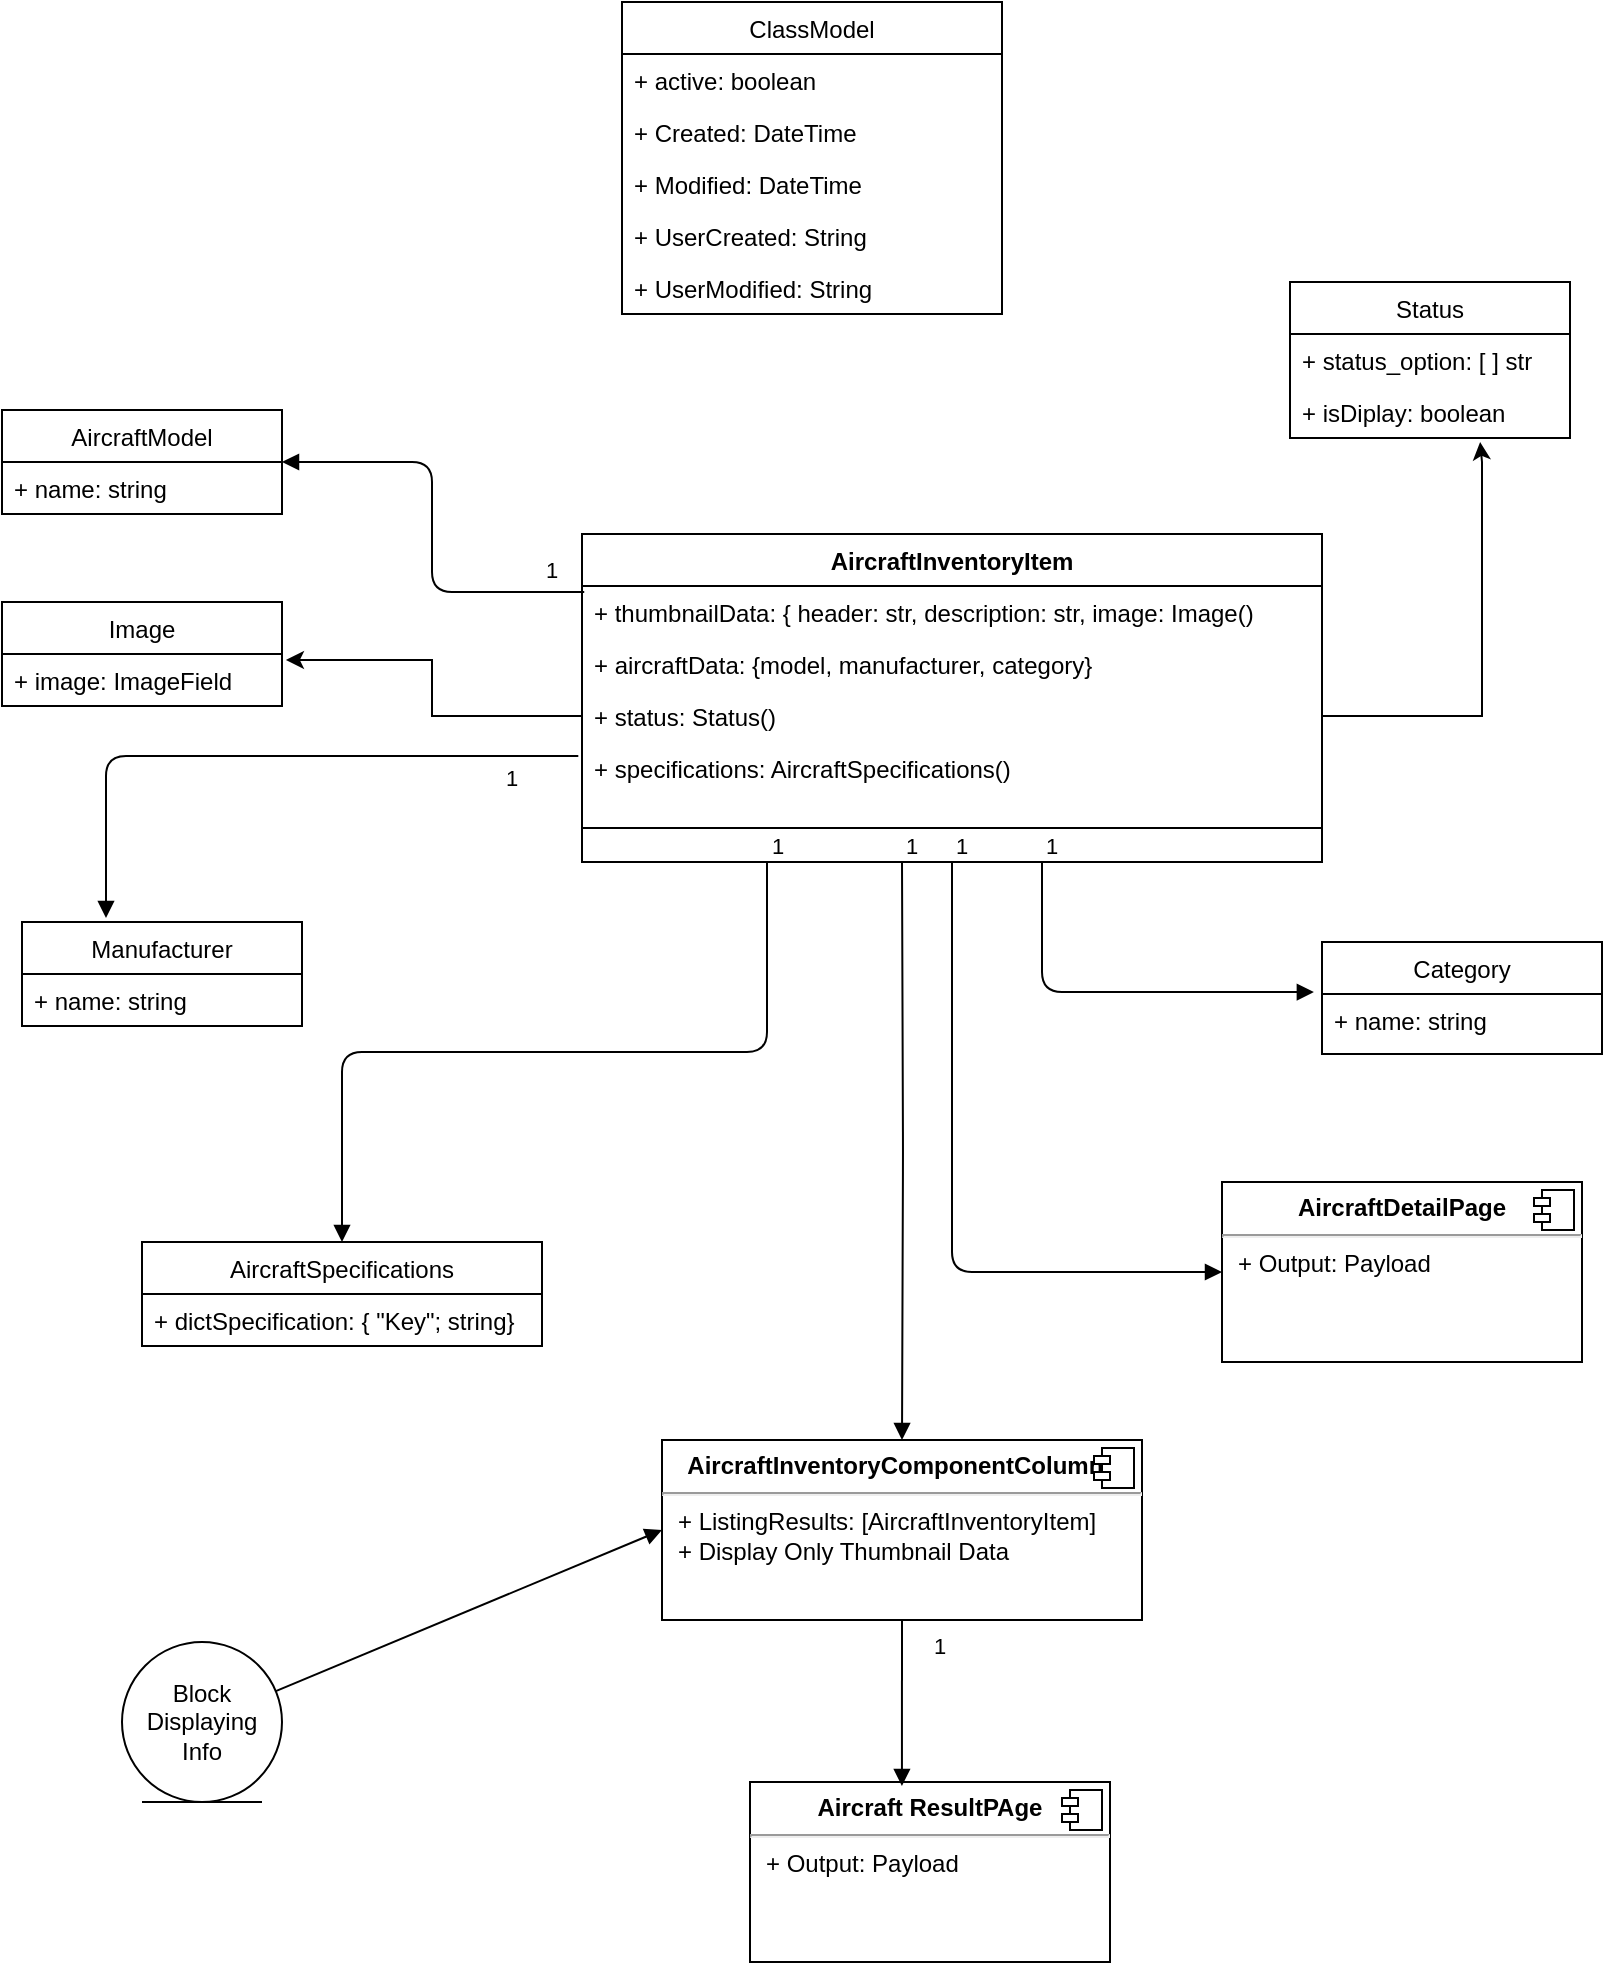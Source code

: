 <mxfile version="14.5.7" type="github" pages="7">
  <diagram id="C5RBs43oDa-KdzZeNtuy" name="Clases">
    <mxGraphModel dx="868" dy="450" grid="1" gridSize="10" guides="1" tooltips="1" connect="1" arrows="1" fold="1" page="1" pageScale="1" pageWidth="850" pageHeight="1100" math="0" shadow="0">
      <root>
        <mxCell id="WIyWlLk6GJQsqaUBKTNV-0" />
        <mxCell id="WIyWlLk6GJQsqaUBKTNV-1" parent="WIyWlLk6GJQsqaUBKTNV-0" />
        <mxCell id="7TQkR5zAoFKFUAtrguTI-4" value="AircraftModel" style="swimlane;fontStyle=0;childLayout=stackLayout;horizontal=1;startSize=26;fillColor=none;horizontalStack=0;resizeParent=1;resizeParentMax=0;resizeLast=0;collapsible=1;marginBottom=0;" parent="WIyWlLk6GJQsqaUBKTNV-1" vertex="1">
          <mxGeometry x="20" y="214" width="140" height="52" as="geometry" />
        </mxCell>
        <mxCell id="7TQkR5zAoFKFUAtrguTI-5" value="+ name: string" style="text;strokeColor=none;fillColor=none;align=left;verticalAlign=top;spacingLeft=4;spacingRight=4;overflow=hidden;rotatable=0;points=[[0,0.5],[1,0.5]];portConstraint=eastwest;" parent="7TQkR5zAoFKFUAtrguTI-4" vertex="1">
          <mxGeometry y="26" width="140" height="26" as="geometry" />
        </mxCell>
        <mxCell id="7TQkR5zAoFKFUAtrguTI-8" value="Manufacturer" style="swimlane;fontStyle=0;childLayout=stackLayout;horizontal=1;startSize=26;fillColor=none;horizontalStack=0;resizeParent=1;resizeParentMax=0;resizeLast=0;collapsible=1;marginBottom=0;" parent="WIyWlLk6GJQsqaUBKTNV-1" vertex="1">
          <mxGeometry x="30" y="470" width="140" height="52" as="geometry" />
        </mxCell>
        <mxCell id="7TQkR5zAoFKFUAtrguTI-9" value="+ name: string" style="text;strokeColor=none;fillColor=none;align=left;verticalAlign=top;spacingLeft=4;spacingRight=4;overflow=hidden;rotatable=0;points=[[0,0.5],[1,0.5]];portConstraint=eastwest;" parent="7TQkR5zAoFKFUAtrguTI-8" vertex="1">
          <mxGeometry y="26" width="140" height="26" as="geometry" />
        </mxCell>
        <mxCell id="7TQkR5zAoFKFUAtrguTI-16" value="Status" style="swimlane;fontStyle=0;childLayout=stackLayout;horizontal=1;startSize=26;fillColor=none;horizontalStack=0;resizeParent=1;resizeParentMax=0;resizeLast=0;collapsible=1;marginBottom=0;" parent="WIyWlLk6GJQsqaUBKTNV-1" vertex="1">
          <mxGeometry x="664" y="150" width="140" height="78" as="geometry" />
        </mxCell>
        <mxCell id="7TQkR5zAoFKFUAtrguTI-17" value="+ status_option: [ ] str" style="text;strokeColor=none;fillColor=none;align=left;verticalAlign=top;spacingLeft=4;spacingRight=4;overflow=hidden;rotatable=0;points=[[0,0.5],[1,0.5]];portConstraint=eastwest;" parent="7TQkR5zAoFKFUAtrguTI-16" vertex="1">
          <mxGeometry y="26" width="140" height="26" as="geometry" />
        </mxCell>
        <mxCell id="7TQkR5zAoFKFUAtrguTI-18" value="+ isDiplay: boolean" style="text;strokeColor=none;fillColor=none;align=left;verticalAlign=top;spacingLeft=4;spacingRight=4;overflow=hidden;rotatable=0;points=[[0,0.5],[1,0.5]];portConstraint=eastwest;" parent="7TQkR5zAoFKFUAtrguTI-16" vertex="1">
          <mxGeometry y="52" width="140" height="26" as="geometry" />
        </mxCell>
        <mxCell id="7TQkR5zAoFKFUAtrguTI-20" value="Image" style="swimlane;fontStyle=0;childLayout=stackLayout;horizontal=1;startSize=26;fillColor=none;horizontalStack=0;resizeParent=1;resizeParentMax=0;resizeLast=0;collapsible=1;marginBottom=0;" parent="WIyWlLk6GJQsqaUBKTNV-1" vertex="1">
          <mxGeometry x="20" y="310" width="140" height="52" as="geometry" />
        </mxCell>
        <mxCell id="7TQkR5zAoFKFUAtrguTI-21" value="+ image: ImageField" style="text;strokeColor=none;fillColor=none;align=left;verticalAlign=top;spacingLeft=4;spacingRight=4;overflow=hidden;rotatable=0;points=[[0,0.5],[1,0.5]];portConstraint=eastwest;" parent="7TQkR5zAoFKFUAtrguTI-20" vertex="1">
          <mxGeometry y="26" width="140" height="26" as="geometry" />
        </mxCell>
        <mxCell id="7TQkR5zAoFKFUAtrguTI-34" value="ClassModel" style="swimlane;fontStyle=0;childLayout=stackLayout;horizontal=1;startSize=26;fillColor=none;horizontalStack=0;resizeParent=1;resizeParentMax=0;resizeLast=0;collapsible=1;marginBottom=0;" parent="WIyWlLk6GJQsqaUBKTNV-1" vertex="1">
          <mxGeometry x="330" y="10" width="190" height="156" as="geometry" />
        </mxCell>
        <mxCell id="7TQkR5zAoFKFUAtrguTI-35" value="+ active: boolean" style="text;strokeColor=none;fillColor=none;align=left;verticalAlign=top;spacingLeft=4;spacingRight=4;overflow=hidden;rotatable=0;points=[[0,0.5],[1,0.5]];portConstraint=eastwest;" parent="7TQkR5zAoFKFUAtrguTI-34" vertex="1">
          <mxGeometry y="26" width="190" height="26" as="geometry" />
        </mxCell>
        <mxCell id="7TQkR5zAoFKFUAtrguTI-36" value="+ Created: DateTime" style="text;strokeColor=none;fillColor=none;align=left;verticalAlign=top;spacingLeft=4;spacingRight=4;overflow=hidden;rotatable=0;points=[[0,0.5],[1,0.5]];portConstraint=eastwest;" parent="7TQkR5zAoFKFUAtrguTI-34" vertex="1">
          <mxGeometry y="52" width="190" height="26" as="geometry" />
        </mxCell>
        <mxCell id="7TQkR5zAoFKFUAtrguTI-38" value="+ Modified: DateTime" style="text;strokeColor=none;fillColor=none;align=left;verticalAlign=top;spacingLeft=4;spacingRight=4;overflow=hidden;rotatable=0;points=[[0,0.5],[1,0.5]];portConstraint=eastwest;" parent="7TQkR5zAoFKFUAtrguTI-34" vertex="1">
          <mxGeometry y="78" width="190" height="26" as="geometry" />
        </mxCell>
        <mxCell id="7TQkR5zAoFKFUAtrguTI-39" value="+ UserCreated: String" style="text;strokeColor=none;fillColor=none;align=left;verticalAlign=top;spacingLeft=4;spacingRight=4;overflow=hidden;rotatable=0;points=[[0,0.5],[1,0.5]];portConstraint=eastwest;" parent="7TQkR5zAoFKFUAtrguTI-34" vertex="1">
          <mxGeometry y="104" width="190" height="26" as="geometry" />
        </mxCell>
        <mxCell id="7TQkR5zAoFKFUAtrguTI-40" value="+ UserModified: String" style="text;strokeColor=none;fillColor=none;align=left;verticalAlign=top;spacingLeft=4;spacingRight=4;overflow=hidden;rotatable=0;points=[[0,0.5],[1,0.5]];portConstraint=eastwest;" parent="7TQkR5zAoFKFUAtrguTI-34" vertex="1">
          <mxGeometry y="130" width="190" height="26" as="geometry" />
        </mxCell>
        <mxCell id="7TQkR5zAoFKFUAtrguTI-52" value="Category" style="swimlane;fontStyle=0;childLayout=stackLayout;horizontal=1;startSize=26;fillColor=none;horizontalStack=0;resizeParent=1;resizeParentMax=0;resizeLast=0;collapsible=1;marginBottom=0;" parent="WIyWlLk6GJQsqaUBKTNV-1" vertex="1">
          <mxGeometry x="680" y="480" width="140" height="56" as="geometry" />
        </mxCell>
        <mxCell id="7TQkR5zAoFKFUAtrguTI-13" value="+ name: string" style="text;strokeColor=none;fillColor=none;align=left;verticalAlign=top;spacingLeft=4;spacingRight=4;overflow=hidden;rotatable=0;points=[[0,0.5],[1,0.5]];portConstraint=eastwest;" parent="7TQkR5zAoFKFUAtrguTI-52" vertex="1">
          <mxGeometry y="26" width="140" height="30" as="geometry" />
        </mxCell>
        <mxCell id="7TQkR5zAoFKFUAtrguTI-62" value="AircraftInventoryItem" style="swimlane;fontStyle=1;align=center;verticalAlign=top;childLayout=stackLayout;horizontal=1;startSize=26;horizontalStack=0;resizeParent=1;resizeParentMax=0;resizeLast=0;collapsible=1;marginBottom=0;" parent="WIyWlLk6GJQsqaUBKTNV-1" vertex="1">
          <mxGeometry x="310" y="276" width="370" height="164" as="geometry" />
        </mxCell>
        <mxCell id="7TQkR5zAoFKFUAtrguTI-82" value="+ thumbnailData: { header: str, description: str, image: Image()" style="text;strokeColor=none;fillColor=none;align=left;verticalAlign=top;spacingLeft=4;spacingRight=4;overflow=hidden;rotatable=0;points=[[0,0.5],[1,0.5]];portConstraint=eastwest;" parent="7TQkR5zAoFKFUAtrguTI-62" vertex="1">
          <mxGeometry y="26" width="370" height="26" as="geometry" />
        </mxCell>
        <mxCell id="7TQkR5zAoFKFUAtrguTI-83" value="+ aircraftData: {model, manufacturer, category}" style="text;strokeColor=none;fillColor=none;align=left;verticalAlign=top;spacingLeft=4;spacingRight=4;overflow=hidden;rotatable=0;points=[[0,0.5],[1,0.5]];portConstraint=eastwest;" parent="7TQkR5zAoFKFUAtrguTI-62" vertex="1">
          <mxGeometry y="52" width="370" height="26" as="geometry" />
        </mxCell>
        <mxCell id="9PqM6NIWQWTcHEdhMlSK-1" value="+ status: Status()" style="text;strokeColor=none;fillColor=none;align=left;verticalAlign=top;spacingLeft=4;spacingRight=4;overflow=hidden;rotatable=0;points=[[0,0.5],[1,0.5]];portConstraint=eastwest;" parent="7TQkR5zAoFKFUAtrguTI-62" vertex="1">
          <mxGeometry y="78" width="370" height="26" as="geometry" />
        </mxCell>
        <mxCell id="9PqM6NIWQWTcHEdhMlSK-2" value="+ specifications: AircraftSpecifications()" style="text;strokeColor=none;fillColor=none;align=left;verticalAlign=top;spacingLeft=4;spacingRight=4;overflow=hidden;rotatable=0;points=[[0,0.5],[1,0.5]];portConstraint=eastwest;" parent="7TQkR5zAoFKFUAtrguTI-62" vertex="1">
          <mxGeometry y="104" width="370" height="26" as="geometry" />
        </mxCell>
        <mxCell id="7TQkR5zAoFKFUAtrguTI-64" value="" style="line;strokeWidth=1;fillColor=none;align=left;verticalAlign=middle;spacingTop=-1;spacingLeft=3;spacingRight=3;rotatable=0;labelPosition=right;points=[];portConstraint=eastwest;" parent="7TQkR5zAoFKFUAtrguTI-62" vertex="1">
          <mxGeometry y="130" width="370" height="34" as="geometry" />
        </mxCell>
        <mxCell id="7TQkR5zAoFKFUAtrguTI-67" value="AircraftSpecifications" style="swimlane;fontStyle=0;childLayout=stackLayout;horizontal=1;startSize=26;fillColor=none;horizontalStack=0;resizeParent=1;resizeParentMax=0;resizeLast=0;collapsible=1;marginBottom=0;" parent="WIyWlLk6GJQsqaUBKTNV-1" vertex="1">
          <mxGeometry x="90" y="630" width="200" height="52" as="geometry" />
        </mxCell>
        <mxCell id="7TQkR5zAoFKFUAtrguTI-68" value="+ dictSpecification: { &quot;Key&quot;; string}" style="text;strokeColor=none;fillColor=none;align=left;verticalAlign=top;spacingLeft=4;spacingRight=4;overflow=hidden;rotatable=0;points=[[0,0.5],[1,0.5]];portConstraint=eastwest;" parent="7TQkR5zAoFKFUAtrguTI-67" vertex="1">
          <mxGeometry y="26" width="200" height="26" as="geometry" />
        </mxCell>
        <mxCell id="7TQkR5zAoFKFUAtrguTI-74" value="&lt;p style=&quot;margin: 0px ; margin-top: 6px ; text-align: center&quot;&gt;&lt;b&gt;AircraftDetailPage&lt;/b&gt;&lt;/p&gt;&lt;hr&gt;&lt;p style=&quot;margin: 0px ; margin-left: 8px&quot;&gt;+ Output: Payload&lt;br&gt;&lt;/p&gt;" style="align=left;overflow=fill;html=1;dropTarget=0;" parent="WIyWlLk6GJQsqaUBKTNV-1" vertex="1">
          <mxGeometry x="630" y="600" width="180" height="90" as="geometry" />
        </mxCell>
        <mxCell id="7TQkR5zAoFKFUAtrguTI-75" value="" style="shape=component;jettyWidth=8;jettyHeight=4;" parent="7TQkR5zAoFKFUAtrguTI-74" vertex="1">
          <mxGeometry x="1" width="20" height="20" relative="1" as="geometry">
            <mxPoint x="-24" y="4" as="offset" />
          </mxGeometry>
        </mxCell>
        <mxCell id="7TQkR5zAoFKFUAtrguTI-79" value="&lt;p style=&quot;margin: 0px ; margin-top: 6px ; text-align: center&quot;&gt;&lt;b&gt;AircraftInventoryComponentColumns&lt;/b&gt;&lt;/p&gt;&lt;hr&gt;&lt;p style=&quot;margin: 0px ; margin-left: 8px&quot;&gt;+ ListingResults: [AircraftInventoryItem]&lt;br&gt;&lt;/p&gt;&lt;p style=&quot;margin: 0px ; margin-left: 8px&quot;&gt;+ Display Only Thumbnail Data&lt;/p&gt;" style="align=left;overflow=fill;html=1;dropTarget=0;" parent="WIyWlLk6GJQsqaUBKTNV-1" vertex="1">
          <mxGeometry x="350" y="729" width="240" height="90" as="geometry" />
        </mxCell>
        <mxCell id="7TQkR5zAoFKFUAtrguTI-80" value="" style="shape=component;jettyWidth=8;jettyHeight=4;" parent="7TQkR5zAoFKFUAtrguTI-79" vertex="1">
          <mxGeometry x="1" width="20" height="20" relative="1" as="geometry">
            <mxPoint x="-24" y="4" as="offset" />
          </mxGeometry>
        </mxCell>
        <mxCell id="7TQkR5zAoFKFUAtrguTI-87" value="&lt;p style=&quot;margin: 0px ; margin-top: 6px ; text-align: center&quot;&gt;&lt;b&gt;Aircraft ResultPAge&lt;/b&gt;&lt;/p&gt;&lt;hr&gt;&lt;p style=&quot;margin: 0px ; margin-left: 8px&quot;&gt;+ Output: Payload&lt;br&gt;&lt;/p&gt;" style="align=left;overflow=fill;html=1;dropTarget=0;" parent="WIyWlLk6GJQsqaUBKTNV-1" vertex="1">
          <mxGeometry x="394" y="900" width="180" height="90" as="geometry" />
        </mxCell>
        <mxCell id="7TQkR5zAoFKFUAtrguTI-88" value="" style="shape=component;jettyWidth=8;jettyHeight=4;" parent="7TQkR5zAoFKFUAtrguTI-87" vertex="1">
          <mxGeometry x="1" width="20" height="20" relative="1" as="geometry">
            <mxPoint x="-24" y="4" as="offset" />
          </mxGeometry>
        </mxCell>
        <mxCell id="7TQkR5zAoFKFUAtrguTI-93" value="Block Displaying Info" style="ellipse;shape=umlEntity;whiteSpace=wrap;html=1;" parent="WIyWlLk6GJQsqaUBKTNV-1" vertex="1">
          <mxGeometry x="80" y="830" width="80" height="80" as="geometry" />
        </mxCell>
        <mxCell id="7TQkR5zAoFKFUAtrguTI-94" value="" style="html=1;verticalAlign=bottom;endArrow=block;entryX=0;entryY=0.5;entryDx=0;entryDy=0;" parent="WIyWlLk6GJQsqaUBKTNV-1" source="7TQkR5zAoFKFUAtrguTI-93" target="7TQkR5zAoFKFUAtrguTI-79" edge="1">
          <mxGeometry width="80" relative="1" as="geometry">
            <mxPoint x="320" y="840" as="sourcePoint" />
            <mxPoint x="310" y="790" as="targetPoint" />
          </mxGeometry>
        </mxCell>
        <mxCell id="9PqM6NIWQWTcHEdhMlSK-4" value="" style="endArrow=block;endFill=1;html=1;edgeStyle=orthogonalEdgeStyle;align=left;verticalAlign=top;entryX=1;entryY=0.5;entryDx=0;entryDy=0;exitX=0.003;exitY=0.115;exitDx=0;exitDy=0;exitPerimeter=0;" parent="WIyWlLk6GJQsqaUBKTNV-1" source="7TQkR5zAoFKFUAtrguTI-82" target="7TQkR5zAoFKFUAtrguTI-4" edge="1">
          <mxGeometry x="-0.712" y="15" relative="1" as="geometry">
            <mxPoint x="200" y="220" as="sourcePoint" />
            <mxPoint x="360" y="220" as="targetPoint" />
            <mxPoint as="offset" />
          </mxGeometry>
        </mxCell>
        <mxCell id="9PqM6NIWQWTcHEdhMlSK-5" value="1" style="edgeLabel;resizable=0;html=1;align=left;verticalAlign=bottom;" parent="9PqM6NIWQWTcHEdhMlSK-4" connectable="0" vertex="1">
          <mxGeometry x="-1" relative="1" as="geometry">
            <mxPoint x="-21.11" y="-2.99" as="offset" />
          </mxGeometry>
        </mxCell>
        <mxCell id="9PqM6NIWQWTcHEdhMlSK-6" value="" style="endArrow=block;endFill=1;html=1;edgeStyle=orthogonalEdgeStyle;align=left;verticalAlign=top;entryX=-0.029;entryY=-0.033;entryDx=0;entryDy=0;entryPerimeter=0;" parent="WIyWlLk6GJQsqaUBKTNV-1" target="7TQkR5zAoFKFUAtrguTI-13" edge="1">
          <mxGeometry x="-1" relative="1" as="geometry">
            <mxPoint x="540" y="440" as="sourcePoint" />
            <mxPoint x="630" y="510" as="targetPoint" />
            <Array as="points">
              <mxPoint x="540" y="505" />
            </Array>
          </mxGeometry>
        </mxCell>
        <mxCell id="9PqM6NIWQWTcHEdhMlSK-7" value="1" style="edgeLabel;resizable=0;html=1;align=left;verticalAlign=bottom;" parent="9PqM6NIWQWTcHEdhMlSK-6" connectable="0" vertex="1">
          <mxGeometry x="-1" relative="1" as="geometry" />
        </mxCell>
        <mxCell id="9PqM6NIWQWTcHEdhMlSK-8" style="edgeStyle=orthogonalEdgeStyle;rounded=0;orthogonalLoop=1;jettySize=auto;html=1;exitX=1;exitY=0.5;exitDx=0;exitDy=0;entryX=0.679;entryY=1.077;entryDx=0;entryDy=0;entryPerimeter=0;" parent="WIyWlLk6GJQsqaUBKTNV-1" source="9PqM6NIWQWTcHEdhMlSK-1" target="7TQkR5zAoFKFUAtrguTI-18" edge="1">
          <mxGeometry relative="1" as="geometry">
            <Array as="points">
              <mxPoint x="760" y="367" />
              <mxPoint x="760" y="240" />
            </Array>
          </mxGeometry>
        </mxCell>
        <mxCell id="9PqM6NIWQWTcHEdhMlSK-9" value="&lt;br&gt;" style="endArrow=block;endFill=1;html=1;edgeStyle=orthogonalEdgeStyle;align=left;verticalAlign=top;entryX=0.3;entryY=-0.038;entryDx=0;entryDy=0;entryPerimeter=0;exitX=-0.005;exitY=0.269;exitDx=0;exitDy=0;exitPerimeter=0;" parent="WIyWlLk6GJQsqaUBKTNV-1" source="9PqM6NIWQWTcHEdhMlSK-2" target="7TQkR5zAoFKFUAtrguTI-8" edge="1">
          <mxGeometry x="-0.255" y="13" relative="1" as="geometry">
            <mxPoint x="110" y="420" as="sourcePoint" />
            <mxPoint x="270" y="420" as="targetPoint" />
            <mxPoint as="offset" />
          </mxGeometry>
        </mxCell>
        <mxCell id="9PqM6NIWQWTcHEdhMlSK-10" value="1" style="edgeLabel;resizable=0;html=1;align=left;verticalAlign=bottom;" parent="9PqM6NIWQWTcHEdhMlSK-9" connectable="0" vertex="1">
          <mxGeometry x="-1" relative="1" as="geometry">
            <mxPoint x="-38.15" y="19.01" as="offset" />
          </mxGeometry>
        </mxCell>
        <mxCell id="9PqM6NIWQWTcHEdhMlSK-11" style="edgeStyle=orthogonalEdgeStyle;rounded=0;orthogonalLoop=1;jettySize=auto;html=1;exitX=0;exitY=0.5;exitDx=0;exitDy=0;entryX=1.014;entryY=0.115;entryDx=0;entryDy=0;entryPerimeter=0;" parent="WIyWlLk6GJQsqaUBKTNV-1" source="9PqM6NIWQWTcHEdhMlSK-1" target="7TQkR5zAoFKFUAtrguTI-21" edge="1">
          <mxGeometry relative="1" as="geometry" />
        </mxCell>
        <mxCell id="9PqM6NIWQWTcHEdhMlSK-12" value="&lt;br&gt;" style="endArrow=block;endFill=1;html=1;edgeStyle=orthogonalEdgeStyle;align=left;verticalAlign=top;entryX=0.5;entryY=0;entryDx=0;entryDy=0;exitX=0.25;exitY=1;exitDx=0;exitDy=0;" parent="WIyWlLk6GJQsqaUBKTNV-1" source="7TQkR5zAoFKFUAtrguTI-62" target="7TQkR5zAoFKFUAtrguTI-67" edge="1">
          <mxGeometry x="0.031" y="-65" relative="1" as="geometry">
            <mxPoint x="300" y="590" as="sourcePoint" />
            <mxPoint x="460" y="590" as="targetPoint" />
            <mxPoint x="1" as="offset" />
          </mxGeometry>
        </mxCell>
        <mxCell id="9PqM6NIWQWTcHEdhMlSK-13" value="1" style="edgeLabel;resizable=0;html=1;align=left;verticalAlign=bottom;" parent="9PqM6NIWQWTcHEdhMlSK-12" connectable="0" vertex="1">
          <mxGeometry x="-1" relative="1" as="geometry" />
        </mxCell>
        <mxCell id="9PqM6NIWQWTcHEdhMlSK-14" value="&lt;br&gt;" style="endArrow=block;endFill=1;html=1;edgeStyle=orthogonalEdgeStyle;align=left;verticalAlign=top;entryX=0.5;entryY=0;entryDx=0;entryDy=0;" parent="WIyWlLk6GJQsqaUBKTNV-1" target="7TQkR5zAoFKFUAtrguTI-79" edge="1">
          <mxGeometry x="-0.1" y="20" relative="1" as="geometry">
            <mxPoint x="470" y="440" as="sourcePoint" />
            <mxPoint x="460" y="590" as="targetPoint" />
            <mxPoint as="offset" />
          </mxGeometry>
        </mxCell>
        <mxCell id="9PqM6NIWQWTcHEdhMlSK-15" value="1" style="edgeLabel;resizable=0;html=1;align=left;verticalAlign=bottom;" parent="9PqM6NIWQWTcHEdhMlSK-14" connectable="0" vertex="1">
          <mxGeometry x="-1" relative="1" as="geometry" />
        </mxCell>
        <mxCell id="9PqM6NIWQWTcHEdhMlSK-16" value="&lt;br&gt;" style="endArrow=block;endFill=1;html=1;edgeStyle=orthogonalEdgeStyle;align=left;verticalAlign=top;entryX=0.422;entryY=0.022;entryDx=0;entryDy=0;entryPerimeter=0;exitX=0.5;exitY=1;exitDx=0;exitDy=0;" parent="WIyWlLk6GJQsqaUBKTNV-1" source="7TQkR5zAoFKFUAtrguTI-79" target="7TQkR5zAoFKFUAtrguTI-87" edge="1">
          <mxGeometry x="-0.287" y="20" relative="1" as="geometry">
            <mxPoint x="480" y="830" as="sourcePoint" />
            <mxPoint x="550" y="860" as="targetPoint" />
            <mxPoint as="offset" />
          </mxGeometry>
        </mxCell>
        <mxCell id="9PqM6NIWQWTcHEdhMlSK-17" value="1" style="edgeLabel;resizable=0;html=1;align=left;verticalAlign=bottom;" parent="9PqM6NIWQWTcHEdhMlSK-16" connectable="0" vertex="1">
          <mxGeometry x="-1" relative="1" as="geometry">
            <mxPoint x="14" y="21" as="offset" />
          </mxGeometry>
        </mxCell>
        <mxCell id="9PqM6NIWQWTcHEdhMlSK-18" value="" style="endArrow=block;endFill=1;html=1;edgeStyle=orthogonalEdgeStyle;align=left;verticalAlign=top;entryX=0;entryY=0.5;entryDx=0;entryDy=0;exitX=0.5;exitY=1;exitDx=0;exitDy=0;" parent="WIyWlLk6GJQsqaUBKTNV-1" source="7TQkR5zAoFKFUAtrguTI-62" target="7TQkR5zAoFKFUAtrguTI-74" edge="1">
          <mxGeometry x="-0.882" y="65" relative="1" as="geometry">
            <mxPoint x="300" y="490" as="sourcePoint" />
            <mxPoint x="460" y="490" as="targetPoint" />
            <mxPoint as="offset" />
          </mxGeometry>
        </mxCell>
        <mxCell id="9PqM6NIWQWTcHEdhMlSK-19" value="1" style="edgeLabel;resizable=0;html=1;align=left;verticalAlign=bottom;" parent="9PqM6NIWQWTcHEdhMlSK-18" connectable="0" vertex="1">
          <mxGeometry x="-1" relative="1" as="geometry" />
        </mxCell>
      </root>
    </mxGraphModel>
  </diagram>
  <diagram id="bLhh3Py16goI3LGx0WQG" name="Diagrama Objetos">
    <mxGraphModel dx="862" dy="450" grid="1" gridSize="10" guides="1" tooltips="1" connect="1" arrows="1" fold="1" page="1" pageScale="1" pageWidth="850" pageHeight="1100" math="0" shadow="0">
      <root>
        <mxCell id="t4cqzoMo1pSxSQ1CEnkP-0" />
        <mxCell id="t4cqzoMo1pSxSQ1CEnkP-1" parent="t4cqzoMo1pSxSQ1CEnkP-0" />
        <mxCell id="t4cqzoMo1pSxSQ1CEnkP-2" value="aircraftModel: ClassModel, AircratModel" style="html=1;" vertex="1" parent="t4cqzoMo1pSxSQ1CEnkP-1">
          <mxGeometry x="100" y="50" width="260" height="50" as="geometry" />
        </mxCell>
        <mxCell id="t4cqzoMo1pSxSQ1CEnkP-3" value="images[ ]: Image" style="html=1;" vertex="1" parent="t4cqzoMo1pSxSQ1CEnkP-1">
          <mxGeometry x="100" y="150" width="220" height="50" as="geometry" />
        </mxCell>
        <mxCell id="t4cqzoMo1pSxSQ1CEnkP-4" value="manufacturer: ClassModel,&amp;nbsp;Manufacturer" style="html=1;" vertex="1" parent="t4cqzoMo1pSxSQ1CEnkP-1">
          <mxGeometry x="100" y="240" width="260" height="50" as="geometry" />
        </mxCell>
        <mxCell id="t4cqzoMo1pSxSQ1CEnkP-5" value="status[ ]:ClassModel,&amp;nbsp;Status" style="html=1;" vertex="1" parent="t4cqzoMo1pSxSQ1CEnkP-1">
          <mxGeometry x="100" y="340" width="260" height="50" as="geometry" />
        </mxCell>
        <mxCell id="t4cqzoMo1pSxSQ1CEnkP-6" value="category:ClassModel,&amp;nbsp;Category" style="html=1;" vertex="1" parent="t4cqzoMo1pSxSQ1CEnkP-1">
          <mxGeometry x="100" y="440" width="260" height="50" as="geometry" />
        </mxCell>
        <mxCell id="t4cqzoMo1pSxSQ1CEnkP-13" value="classModel: ClassModel" style="html=1;fillColor=#fff2cc;strokeColor=#d6b656;" vertex="1" parent="t4cqzoMo1pSxSQ1CEnkP-1">
          <mxGeometry x="400" y="50" width="200" height="50" as="geometry" />
        </mxCell>
        <mxCell id="mQsZDD6oscJ8rvppCdxh-0" value="aircraftInventory:ClassModel,&amp;nbsp;AircraftInventory" style="html=1;" vertex="1" parent="t4cqzoMo1pSxSQ1CEnkP-1">
          <mxGeometry x="400" y="150" width="280" height="50" as="geometry" />
        </mxCell>
        <mxCell id="mQsZDD6oscJ8rvppCdxh-1" value="aircraftInventoryComponentColumn [ ]: AircraftInventoryComponentColumn" style="html=1;" vertex="1" parent="t4cqzoMo1pSxSQ1CEnkP-1">
          <mxGeometry x="400" y="240" width="410" height="50" as="geometry" />
        </mxCell>
      </root>
    </mxGraphModel>
  </diagram>
  <diagram id="vTDbyqpkDUWkML4BbHec" name="Casos de Uso1">
    <mxGraphModel dx="862" dy="450" grid="1" gridSize="10" guides="1" tooltips="1" connect="1" arrows="1" fold="1" page="1" pageScale="1" pageWidth="850" pageHeight="1100" math="0" shadow="0">
      <root>
        <mxCell id="kxF3dU0t-uGy6pju5IGX-0" />
        <mxCell id="kxF3dU0t-uGy6pju5IGX-1" parent="kxF3dU0t-uGy6pju5IGX-0" />
        <mxCell id="kxF3dU0t-uGy6pju5IGX-2" value="User" style="shape=umlActor;verticalLabelPosition=bottom;verticalAlign=top;html=1;" vertex="1" parent="kxF3dU0t-uGy6pju5IGX-1">
          <mxGeometry x="40" y="230" width="30" height="60" as="geometry" />
        </mxCell>
        <mxCell id="kxF3dU0t-uGy6pju5IGX-3" value="Create Manufacturer" style="ellipse;whiteSpace=wrap;html=1;" vertex="1" parent="kxF3dU0t-uGy6pju5IGX-1">
          <mxGeometry x="190" y="50" width="140" height="70" as="geometry" />
        </mxCell>
        <mxCell id="kxF3dU0t-uGy6pju5IGX-4" value="Use" style="endArrow=open;endSize=12;dashed=1;html=1;entryX=0;entryY=1;entryDx=0;entryDy=0;exitX=0.567;exitY=0.2;exitDx=0;exitDy=0;exitPerimeter=0;" edge="1" parent="kxF3dU0t-uGy6pju5IGX-1" source="kxF3dU0t-uGy6pju5IGX-2" target="kxF3dU0t-uGy6pju5IGX-3">
          <mxGeometry width="160" relative="1" as="geometry">
            <mxPoint x="90" y="230" as="sourcePoint" />
            <mxPoint x="250" y="230" as="targetPoint" />
          </mxGeometry>
        </mxCell>
        <mxCell id="kxF3dU0t-uGy6pju5IGX-5" value="Find Manufacturer" style="ellipse;whiteSpace=wrap;html=1;" vertex="1" parent="kxF3dU0t-uGy6pju5IGX-1">
          <mxGeometry x="340" y="300" width="140" height="70" as="geometry" />
        </mxCell>
        <mxCell id="kxF3dU0t-uGy6pju5IGX-6" value="Use" style="endArrow=open;endSize=12;dashed=1;html=1;exitX=0.5;exitY=0.5;exitDx=0;exitDy=0;exitPerimeter=0;" edge="1" parent="kxF3dU0t-uGy6pju5IGX-1" source="kxF3dU0t-uGy6pju5IGX-2" target="kxF3dU0t-uGy6pju5IGX-5">
          <mxGeometry width="160" relative="1" as="geometry">
            <mxPoint x="110" y="230" as="sourcePoint" />
            <mxPoint x="270" y="230" as="targetPoint" />
          </mxGeometry>
        </mxCell>
        <mxCell id="kxF3dU0t-uGy6pju5IGX-7" value="List Manufacturer" style="ellipse;whiteSpace=wrap;html=1;" vertex="1" parent="kxF3dU0t-uGy6pju5IGX-1">
          <mxGeometry x="370" y="90" width="140" height="70" as="geometry" />
        </mxCell>
        <mxCell id="kxF3dU0t-uGy6pju5IGX-8" value="Use" style="endArrow=open;endSize=12;dashed=1;html=1;entryX=0;entryY=0.5;entryDx=0;entryDy=0;exitX=0.8;exitY=0.333;exitDx=0;exitDy=0;exitPerimeter=0;" edge="1" parent="kxF3dU0t-uGy6pju5IGX-1" source="kxF3dU0t-uGy6pju5IGX-2" target="kxF3dU0t-uGy6pju5IGX-7">
          <mxGeometry width="160" relative="1" as="geometry">
            <mxPoint x="160" y="180" as="sourcePoint" />
            <mxPoint x="320" y="180" as="targetPoint" />
          </mxGeometry>
        </mxCell>
        <mxCell id="kxF3dU0t-uGy6pju5IGX-9" value="Edit Manufacturer" style="ellipse;whiteSpace=wrap;html=1;" vertex="1" parent="kxF3dU0t-uGy6pju5IGX-1">
          <mxGeometry x="400" y="190" width="140" height="70" as="geometry" />
        </mxCell>
        <mxCell id="kxF3dU0t-uGy6pju5IGX-10" value="Include" style="endArrow=open;endSize=12;dashed=1;html=1;entryX=0.5;entryY=1;entryDx=0;entryDy=0;exitX=0.5;exitY=0;exitDx=0;exitDy=0;" edge="1" parent="kxF3dU0t-uGy6pju5IGX-1" source="kxF3dU0t-uGy6pju5IGX-5" target="kxF3dU0t-uGy6pju5IGX-9">
          <mxGeometry x="-0.125" y="10" width="160" relative="1" as="geometry">
            <mxPoint x="500" y="310" as="sourcePoint" />
            <mxPoint x="660" y="310" as="targetPoint" />
            <mxPoint as="offset" />
          </mxGeometry>
        </mxCell>
        <mxCell id="kxF3dU0t-uGy6pju5IGX-11" value="Delete Manufacturer" style="ellipse;whiteSpace=wrap;html=1;" vertex="1" parent="kxF3dU0t-uGy6pju5IGX-1">
          <mxGeometry x="130" y="390" width="140" height="70" as="geometry" />
        </mxCell>
        <mxCell id="kxF3dU0t-uGy6pju5IGX-12" value="Use" style="endArrow=open;endSize=12;dashed=1;html=1;entryX=0.429;entryY=-0.029;entryDx=0;entryDy=0;entryPerimeter=0;exitX=0.967;exitY=0.883;exitDx=0;exitDy=0;exitPerimeter=0;" edge="1" parent="kxF3dU0t-uGy6pju5IGX-1" source="kxF3dU0t-uGy6pju5IGX-2" target="kxF3dU0t-uGy6pju5IGX-11">
          <mxGeometry width="160" relative="1" as="geometry">
            <mxPoint x="80" y="280" as="sourcePoint" />
            <mxPoint x="240" y="280" as="targetPoint" />
          </mxGeometry>
        </mxCell>
        <mxCell id="kxF3dU0t-uGy6pju5IGX-13" value="Include" style="endArrow=open;endSize=12;dashed=1;html=1;exitX=0;exitY=1;exitDx=0;exitDy=0;entryX=1;entryY=0;entryDx=0;entryDy=0;" edge="1" parent="kxF3dU0t-uGy6pju5IGX-1" source="kxF3dU0t-uGy6pju5IGX-5" target="kxF3dU0t-uGy6pju5IGX-11">
          <mxGeometry width="160" relative="1" as="geometry">
            <mxPoint x="270" y="400" as="sourcePoint" />
            <mxPoint x="430" y="400" as="targetPoint" />
          </mxGeometry>
        </mxCell>
        <mxCell id="kxF3dU0t-uGy6pju5IGX-16" value="User" style="shape=umlActor;verticalLabelPosition=bottom;verticalAlign=top;html=1;" vertex="1" parent="kxF3dU0t-uGy6pju5IGX-1">
          <mxGeometry x="50" y="680" width="30" height="60" as="geometry" />
        </mxCell>
        <mxCell id="kxF3dU0t-uGy6pju5IGX-17" value="Create Category" style="ellipse;whiteSpace=wrap;html=1;" vertex="1" parent="kxF3dU0t-uGy6pju5IGX-1">
          <mxGeometry x="200" y="500" width="140" height="70" as="geometry" />
        </mxCell>
        <mxCell id="kxF3dU0t-uGy6pju5IGX-18" value="Use" style="endArrow=open;endSize=12;dashed=1;html=1;entryX=0;entryY=1;entryDx=0;entryDy=0;exitX=0.567;exitY=0.2;exitDx=0;exitDy=0;exitPerimeter=0;" edge="1" source="kxF3dU0t-uGy6pju5IGX-16" target="kxF3dU0t-uGy6pju5IGX-17" parent="kxF3dU0t-uGy6pju5IGX-1">
          <mxGeometry width="160" relative="1" as="geometry">
            <mxPoint x="100" y="680" as="sourcePoint" />
            <mxPoint x="260" y="680" as="targetPoint" />
          </mxGeometry>
        </mxCell>
        <mxCell id="kxF3dU0t-uGy6pju5IGX-19" value="Find Category" style="ellipse;whiteSpace=wrap;html=1;" vertex="1" parent="kxF3dU0t-uGy6pju5IGX-1">
          <mxGeometry x="350" y="750" width="140" height="70" as="geometry" />
        </mxCell>
        <mxCell id="kxF3dU0t-uGy6pju5IGX-20" value="Use" style="endArrow=open;endSize=12;dashed=1;html=1;exitX=0.5;exitY=0.5;exitDx=0;exitDy=0;exitPerimeter=0;" edge="1" source="kxF3dU0t-uGy6pju5IGX-16" target="kxF3dU0t-uGy6pju5IGX-19" parent="kxF3dU0t-uGy6pju5IGX-1">
          <mxGeometry width="160" relative="1" as="geometry">
            <mxPoint x="120" y="680" as="sourcePoint" />
            <mxPoint x="280" y="680" as="targetPoint" />
          </mxGeometry>
        </mxCell>
        <mxCell id="kxF3dU0t-uGy6pju5IGX-21" value="List Category" style="ellipse;whiteSpace=wrap;html=1;" vertex="1" parent="kxF3dU0t-uGy6pju5IGX-1">
          <mxGeometry x="380" y="540" width="140" height="70" as="geometry" />
        </mxCell>
        <mxCell id="kxF3dU0t-uGy6pju5IGX-22" value="Use" style="endArrow=open;endSize=12;dashed=1;html=1;entryX=0;entryY=0.5;entryDx=0;entryDy=0;exitX=0.8;exitY=0.333;exitDx=0;exitDy=0;exitPerimeter=0;" edge="1" source="kxF3dU0t-uGy6pju5IGX-16" target="kxF3dU0t-uGy6pju5IGX-21" parent="kxF3dU0t-uGy6pju5IGX-1">
          <mxGeometry width="160" relative="1" as="geometry">
            <mxPoint x="170" y="630" as="sourcePoint" />
            <mxPoint x="330" y="630" as="targetPoint" />
          </mxGeometry>
        </mxCell>
        <mxCell id="kxF3dU0t-uGy6pju5IGX-23" value="Edit Category" style="ellipse;whiteSpace=wrap;html=1;" vertex="1" parent="kxF3dU0t-uGy6pju5IGX-1">
          <mxGeometry x="410" y="640" width="140" height="70" as="geometry" />
        </mxCell>
        <mxCell id="kxF3dU0t-uGy6pju5IGX-24" value="Include" style="endArrow=open;endSize=12;dashed=1;html=1;entryX=0.5;entryY=1;entryDx=0;entryDy=0;exitX=0.5;exitY=0;exitDx=0;exitDy=0;" edge="1" source="kxF3dU0t-uGy6pju5IGX-19" target="kxF3dU0t-uGy6pju5IGX-23" parent="kxF3dU0t-uGy6pju5IGX-1">
          <mxGeometry x="-0.125" y="10" width="160" relative="1" as="geometry">
            <mxPoint x="510" y="760" as="sourcePoint" />
            <mxPoint x="670" y="760" as="targetPoint" />
            <mxPoint as="offset" />
          </mxGeometry>
        </mxCell>
        <mxCell id="kxF3dU0t-uGy6pju5IGX-25" value="Delete Category" style="ellipse;whiteSpace=wrap;html=1;" vertex="1" parent="kxF3dU0t-uGy6pju5IGX-1">
          <mxGeometry x="140" y="840" width="140" height="70" as="geometry" />
        </mxCell>
        <mxCell id="kxF3dU0t-uGy6pju5IGX-26" value="Use" style="endArrow=open;endSize=12;dashed=1;html=1;entryX=0.429;entryY=-0.029;entryDx=0;entryDy=0;entryPerimeter=0;exitX=0.967;exitY=0.883;exitDx=0;exitDy=0;exitPerimeter=0;" edge="1" source="kxF3dU0t-uGy6pju5IGX-16" target="kxF3dU0t-uGy6pju5IGX-25" parent="kxF3dU0t-uGy6pju5IGX-1">
          <mxGeometry width="160" relative="1" as="geometry">
            <mxPoint x="90" y="730" as="sourcePoint" />
            <mxPoint x="250" y="730" as="targetPoint" />
          </mxGeometry>
        </mxCell>
        <mxCell id="kxF3dU0t-uGy6pju5IGX-27" value="Include" style="endArrow=open;endSize=12;dashed=1;html=1;exitX=0;exitY=1;exitDx=0;exitDy=0;entryX=1;entryY=0;entryDx=0;entryDy=0;" edge="1" source="kxF3dU0t-uGy6pju5IGX-19" target="kxF3dU0t-uGy6pju5IGX-25" parent="kxF3dU0t-uGy6pju5IGX-1">
          <mxGeometry width="160" relative="1" as="geometry">
            <mxPoint x="280" y="850" as="sourcePoint" />
            <mxPoint x="440" y="850" as="targetPoint" />
          </mxGeometry>
        </mxCell>
        <mxCell id="kwtsMVM8KVXr1_SP2XkY-0" value="Use" style="endArrow=open;endSize=12;dashed=1;html=1;exitX=0.5;exitY=0.5;exitDx=0;exitDy=0;exitPerimeter=0;entryX=0;entryY=0.5;entryDx=0;entryDy=0;" edge="1" parent="kxF3dU0t-uGy6pju5IGX-1" source="kxF3dU0t-uGy6pju5IGX-2" target="kxF3dU0t-uGy6pju5IGX-9">
          <mxGeometry width="160" relative="1" as="geometry">
            <mxPoint x="300" y="220" as="sourcePoint" />
            <mxPoint x="460" y="220" as="targetPoint" />
          </mxGeometry>
        </mxCell>
      </root>
    </mxGraphModel>
  </diagram>
  <diagram name="Casos de Uso2" id="4F4Vg7xvjWBOYRh9PDw9">
    <mxGraphModel dx="868" dy="393" grid="1" gridSize="10" guides="1" tooltips="1" connect="1" arrows="1" fold="1" page="1" pageScale="1" pageWidth="850" pageHeight="1100" math="0" shadow="0">
      <root>
        <mxCell id="dxsFDVxzL-GDNP9gKQ23-0" />
        <mxCell id="dxsFDVxzL-GDNP9gKQ23-1" parent="dxsFDVxzL-GDNP9gKQ23-0" />
        <mxCell id="dxsFDVxzL-GDNP9gKQ23-2" value="User" style="shape=umlActor;verticalLabelPosition=bottom;verticalAlign=top;html=1;" vertex="1" parent="dxsFDVxzL-GDNP9gKQ23-1">
          <mxGeometry x="40" y="230" width="30" height="60" as="geometry" />
        </mxCell>
        <mxCell id="dxsFDVxzL-GDNP9gKQ23-3" value="Create AircraftModel" style="ellipse;whiteSpace=wrap;html=1;" vertex="1" parent="dxsFDVxzL-GDNP9gKQ23-1">
          <mxGeometry x="100" y="30" width="140" height="70" as="geometry" />
        </mxCell>
        <mxCell id="dxsFDVxzL-GDNP9gKQ23-4" value="Use" style="endArrow=open;endSize=12;dashed=1;html=1;entryX=0;entryY=1;entryDx=0;entryDy=0;exitX=0.567;exitY=0.2;exitDx=0;exitDy=0;exitPerimeter=0;" edge="1" parent="dxsFDVxzL-GDNP9gKQ23-1" source="dxsFDVxzL-GDNP9gKQ23-2" target="dxsFDVxzL-GDNP9gKQ23-3">
          <mxGeometry width="160" relative="1" as="geometry">
            <mxPoint x="90" y="230" as="sourcePoint" />
            <mxPoint x="250" y="230" as="targetPoint" />
          </mxGeometry>
        </mxCell>
        <mxCell id="dxsFDVxzL-GDNP9gKQ23-5" value="Find AircraftModel" style="ellipse;whiteSpace=wrap;html=1;" vertex="1" parent="dxsFDVxzL-GDNP9gKQ23-1">
          <mxGeometry x="400" y="300" width="140" height="70" as="geometry" />
        </mxCell>
        <mxCell id="dxsFDVxzL-GDNP9gKQ23-6" value="Use" style="endArrow=open;endSize=12;dashed=1;html=1;exitX=0.5;exitY=0.5;exitDx=0;exitDy=0;exitPerimeter=0;" edge="1" parent="dxsFDVxzL-GDNP9gKQ23-1" source="dxsFDVxzL-GDNP9gKQ23-2" target="dxsFDVxzL-GDNP9gKQ23-5">
          <mxGeometry width="160" relative="1" as="geometry">
            <mxPoint x="110" y="230" as="sourcePoint" />
            <mxPoint x="270" y="230" as="targetPoint" />
          </mxGeometry>
        </mxCell>
        <mxCell id="dxsFDVxzL-GDNP9gKQ23-7" value="List AircraftModel" style="ellipse;whiteSpace=wrap;html=1;" vertex="1" parent="dxsFDVxzL-GDNP9gKQ23-1">
          <mxGeometry x="290" y="50" width="140" height="70" as="geometry" />
        </mxCell>
        <mxCell id="dxsFDVxzL-GDNP9gKQ23-8" value="Use" style="endArrow=open;endSize=12;dashed=1;html=1;entryX=0;entryY=0.5;entryDx=0;entryDy=0;exitX=0.8;exitY=0.333;exitDx=0;exitDy=0;exitPerimeter=0;" edge="1" parent="dxsFDVxzL-GDNP9gKQ23-1" source="dxsFDVxzL-GDNP9gKQ23-2" target="dxsFDVxzL-GDNP9gKQ23-7">
          <mxGeometry width="160" relative="1" as="geometry">
            <mxPoint x="160" y="180" as="sourcePoint" />
            <mxPoint x="320" y="180" as="targetPoint" />
          </mxGeometry>
        </mxCell>
        <mxCell id="dxsFDVxzL-GDNP9gKQ23-9" value="Edit AircraftModel" style="ellipse;whiteSpace=wrap;html=1;" vertex="1" parent="dxsFDVxzL-GDNP9gKQ23-1">
          <mxGeometry x="390" y="150" width="140" height="70" as="geometry" />
        </mxCell>
        <mxCell id="dxsFDVxzL-GDNP9gKQ23-10" value="Include" style="endArrow=open;endSize=12;dashed=1;html=1;entryX=0.5;entryY=1;entryDx=0;entryDy=0;exitX=0.5;exitY=0;exitDx=0;exitDy=0;" edge="1" parent="dxsFDVxzL-GDNP9gKQ23-1" source="dxsFDVxzL-GDNP9gKQ23-5" target="dxsFDVxzL-GDNP9gKQ23-9">
          <mxGeometry x="-0.125" y="10" width="160" relative="1" as="geometry">
            <mxPoint x="500" y="310" as="sourcePoint" />
            <mxPoint x="660" y="310" as="targetPoint" />
            <mxPoint as="offset" />
          </mxGeometry>
        </mxCell>
        <mxCell id="dxsFDVxzL-GDNP9gKQ23-11" value="Delete AircraftModel" style="ellipse;whiteSpace=wrap;html=1;" vertex="1" parent="dxsFDVxzL-GDNP9gKQ23-1">
          <mxGeometry x="130" y="390" width="140" height="70" as="geometry" />
        </mxCell>
        <mxCell id="dxsFDVxzL-GDNP9gKQ23-12" value="Use" style="endArrow=open;endSize=12;dashed=1;html=1;entryX=0.429;entryY=-0.029;entryDx=0;entryDy=0;entryPerimeter=0;exitX=0.967;exitY=0.883;exitDx=0;exitDy=0;exitPerimeter=0;" edge="1" parent="dxsFDVxzL-GDNP9gKQ23-1" source="dxsFDVxzL-GDNP9gKQ23-2" target="dxsFDVxzL-GDNP9gKQ23-11">
          <mxGeometry width="160" relative="1" as="geometry">
            <mxPoint x="80" y="280" as="sourcePoint" />
            <mxPoint x="240" y="280" as="targetPoint" />
          </mxGeometry>
        </mxCell>
        <mxCell id="dxsFDVxzL-GDNP9gKQ23-13" value="Include" style="endArrow=open;endSize=12;dashed=1;html=1;exitX=0;exitY=1;exitDx=0;exitDy=0;entryX=1;entryY=0;entryDx=0;entryDy=0;" edge="1" parent="dxsFDVxzL-GDNP9gKQ23-1" source="dxsFDVxzL-GDNP9gKQ23-5" target="dxsFDVxzL-GDNP9gKQ23-11">
          <mxGeometry width="160" relative="1" as="geometry">
            <mxPoint x="270" y="400" as="sourcePoint" />
            <mxPoint x="430" y="400" as="targetPoint" />
          </mxGeometry>
        </mxCell>
        <mxCell id="dxsFDVxzL-GDNP9gKQ23-14" value="User" style="shape=umlActor;verticalLabelPosition=bottom;verticalAlign=top;html=1;" vertex="1" parent="dxsFDVxzL-GDNP9gKQ23-1">
          <mxGeometry x="50" y="680" width="30" height="60" as="geometry" />
        </mxCell>
        <mxCell id="dxsFDVxzL-GDNP9gKQ23-15" value="Create Image" style="ellipse;whiteSpace=wrap;html=1;" vertex="1" parent="dxsFDVxzL-GDNP9gKQ23-1">
          <mxGeometry x="200" y="500" width="140" height="70" as="geometry" />
        </mxCell>
        <mxCell id="dxsFDVxzL-GDNP9gKQ23-16" value="Use" style="endArrow=open;endSize=12;dashed=1;html=1;entryX=0;entryY=1;entryDx=0;entryDy=0;exitX=0.567;exitY=0.2;exitDx=0;exitDy=0;exitPerimeter=0;" edge="1" parent="dxsFDVxzL-GDNP9gKQ23-1" source="dxsFDVxzL-GDNP9gKQ23-14" target="dxsFDVxzL-GDNP9gKQ23-15">
          <mxGeometry width="160" relative="1" as="geometry">
            <mxPoint x="100" y="680" as="sourcePoint" />
            <mxPoint x="260" y="680" as="targetPoint" />
          </mxGeometry>
        </mxCell>
        <mxCell id="dxsFDVxzL-GDNP9gKQ23-17" value="Find Image" style="ellipse;whiteSpace=wrap;html=1;" vertex="1" parent="dxsFDVxzL-GDNP9gKQ23-1">
          <mxGeometry x="350" y="750" width="140" height="70" as="geometry" />
        </mxCell>
        <mxCell id="dxsFDVxzL-GDNP9gKQ23-18" value="Use" style="endArrow=open;endSize=12;dashed=1;html=1;exitX=0.5;exitY=0.5;exitDx=0;exitDy=0;exitPerimeter=0;" edge="1" parent="dxsFDVxzL-GDNP9gKQ23-1" source="dxsFDVxzL-GDNP9gKQ23-14" target="dxsFDVxzL-GDNP9gKQ23-17">
          <mxGeometry width="160" relative="1" as="geometry">
            <mxPoint x="120" y="680" as="sourcePoint" />
            <mxPoint x="280" y="680" as="targetPoint" />
          </mxGeometry>
        </mxCell>
        <mxCell id="dxsFDVxzL-GDNP9gKQ23-19" value="List Image" style="ellipse;whiteSpace=wrap;html=1;" vertex="1" parent="dxsFDVxzL-GDNP9gKQ23-1">
          <mxGeometry x="380" y="540" width="140" height="70" as="geometry" />
        </mxCell>
        <mxCell id="dxsFDVxzL-GDNP9gKQ23-20" value="Use" style="endArrow=open;endSize=12;dashed=1;html=1;entryX=0;entryY=0.5;entryDx=0;entryDy=0;exitX=0.8;exitY=0.333;exitDx=0;exitDy=0;exitPerimeter=0;" edge="1" parent="dxsFDVxzL-GDNP9gKQ23-1" source="dxsFDVxzL-GDNP9gKQ23-14" target="dxsFDVxzL-GDNP9gKQ23-19">
          <mxGeometry width="160" relative="1" as="geometry">
            <mxPoint x="170" y="630" as="sourcePoint" />
            <mxPoint x="330" y="630" as="targetPoint" />
          </mxGeometry>
        </mxCell>
        <mxCell id="dxsFDVxzL-GDNP9gKQ23-21" value="Edit Image" style="ellipse;whiteSpace=wrap;html=1;" vertex="1" parent="dxsFDVxzL-GDNP9gKQ23-1">
          <mxGeometry x="410" y="640" width="140" height="70" as="geometry" />
        </mxCell>
        <mxCell id="dxsFDVxzL-GDNP9gKQ23-22" value="Include" style="endArrow=open;endSize=12;dashed=1;html=1;entryX=0.5;entryY=1;entryDx=0;entryDy=0;exitX=0.5;exitY=0;exitDx=0;exitDy=0;" edge="1" parent="dxsFDVxzL-GDNP9gKQ23-1" source="dxsFDVxzL-GDNP9gKQ23-17" target="dxsFDVxzL-GDNP9gKQ23-21">
          <mxGeometry x="-0.125" y="10" width="160" relative="1" as="geometry">
            <mxPoint x="510" y="760" as="sourcePoint" />
            <mxPoint x="670" y="760" as="targetPoint" />
            <mxPoint as="offset" />
          </mxGeometry>
        </mxCell>
        <mxCell id="dxsFDVxzL-GDNP9gKQ23-23" value="Delete Image" style="ellipse;whiteSpace=wrap;html=1;" vertex="1" parent="dxsFDVxzL-GDNP9gKQ23-1">
          <mxGeometry x="140" y="840" width="140" height="70" as="geometry" />
        </mxCell>
        <mxCell id="dxsFDVxzL-GDNP9gKQ23-24" value="Use" style="endArrow=open;endSize=12;dashed=1;html=1;entryX=0.429;entryY=-0.029;entryDx=0;entryDy=0;entryPerimeter=0;exitX=0.967;exitY=0.883;exitDx=0;exitDy=0;exitPerimeter=0;" edge="1" parent="dxsFDVxzL-GDNP9gKQ23-1" source="dxsFDVxzL-GDNP9gKQ23-14" target="dxsFDVxzL-GDNP9gKQ23-23">
          <mxGeometry width="160" relative="1" as="geometry">
            <mxPoint x="90" y="730" as="sourcePoint" />
            <mxPoint x="250" y="730" as="targetPoint" />
          </mxGeometry>
        </mxCell>
        <mxCell id="dxsFDVxzL-GDNP9gKQ23-25" value="Include" style="endArrow=open;endSize=12;dashed=1;html=1;exitX=0;exitY=1;exitDx=0;exitDy=0;entryX=1;entryY=0;entryDx=0;entryDy=0;" edge="1" parent="dxsFDVxzL-GDNP9gKQ23-1" source="dxsFDVxzL-GDNP9gKQ23-17" target="dxsFDVxzL-GDNP9gKQ23-23">
          <mxGeometry width="160" relative="1" as="geometry">
            <mxPoint x="280" y="850" as="sourcePoint" />
            <mxPoint x="440" y="850" as="targetPoint" />
          </mxGeometry>
        </mxCell>
        <mxCell id="KPqrabNeO9Z34TUEKQ04-0" value="Use" style="endArrow=open;endSize=12;dashed=1;html=1;exitX=0.5;exitY=0.3;exitDx=0;exitDy=0;exitPerimeter=0;entryX=0;entryY=0.5;entryDx=0;entryDy=0;" edge="1" parent="dxsFDVxzL-GDNP9gKQ23-1" source="dxsFDVxzL-GDNP9gKQ23-2" target="dxsFDVxzL-GDNP9gKQ23-9">
          <mxGeometry width="160" relative="1" as="geometry">
            <mxPoint x="340" y="130" as="sourcePoint" />
            <mxPoint x="500" y="130" as="targetPoint" />
          </mxGeometry>
        </mxCell>
      </root>
    </mxGraphModel>
  </diagram>
  <diagram name="Casos de Uso3" id="HWvsNz1R9ZR7zM8DLf2f">
    <mxGraphModel dx="868" dy="393" grid="1" gridSize="10" guides="1" tooltips="1" connect="1" arrows="1" fold="1" page="1" pageScale="1" pageWidth="850" pageHeight="1100" math="0" shadow="0">
      <root>
        <mxCell id="H8ahcfXX31fIdRGF_Amm-0" />
        <mxCell id="H8ahcfXX31fIdRGF_Amm-1" parent="H8ahcfXX31fIdRGF_Amm-0" />
        <mxCell id="H8ahcfXX31fIdRGF_Amm-2" value="User" style="shape=umlActor;verticalLabelPosition=bottom;verticalAlign=top;html=1;" vertex="1" parent="H8ahcfXX31fIdRGF_Amm-1">
          <mxGeometry x="40" y="230" width="30" height="60" as="geometry" />
        </mxCell>
        <mxCell id="H8ahcfXX31fIdRGF_Amm-3" value="Create AircraftInventory" style="ellipse;whiteSpace=wrap;html=1;" vertex="1" parent="H8ahcfXX31fIdRGF_Amm-1">
          <mxGeometry x="100" y="30" width="140" height="70" as="geometry" />
        </mxCell>
        <mxCell id="H8ahcfXX31fIdRGF_Amm-4" value="Use" style="endArrow=open;endSize=12;dashed=1;html=1;entryX=0;entryY=1;entryDx=0;entryDy=0;exitX=0.567;exitY=0.2;exitDx=0;exitDy=0;exitPerimeter=0;" edge="1" parent="H8ahcfXX31fIdRGF_Amm-1" source="H8ahcfXX31fIdRGF_Amm-2" target="H8ahcfXX31fIdRGF_Amm-3">
          <mxGeometry width="160" relative="1" as="geometry">
            <mxPoint x="90" y="230" as="sourcePoint" />
            <mxPoint x="250" y="230" as="targetPoint" />
          </mxGeometry>
        </mxCell>
        <mxCell id="H8ahcfXX31fIdRGF_Amm-5" value="Find AircraftInventory" style="ellipse;whiteSpace=wrap;html=1;" vertex="1" parent="H8ahcfXX31fIdRGF_Amm-1">
          <mxGeometry x="400" y="300" width="140" height="70" as="geometry" />
        </mxCell>
        <mxCell id="H8ahcfXX31fIdRGF_Amm-6" value="Use" style="endArrow=open;endSize=12;dashed=1;html=1;exitX=0.5;exitY=0.5;exitDx=0;exitDy=0;exitPerimeter=0;" edge="1" parent="H8ahcfXX31fIdRGF_Amm-1" source="H8ahcfXX31fIdRGF_Amm-2" target="H8ahcfXX31fIdRGF_Amm-5">
          <mxGeometry width="160" relative="1" as="geometry">
            <mxPoint x="110" y="230" as="sourcePoint" />
            <mxPoint x="270" y="230" as="targetPoint" />
          </mxGeometry>
        </mxCell>
        <mxCell id="H8ahcfXX31fIdRGF_Amm-7" value="List AircraftInventory" style="ellipse;whiteSpace=wrap;html=1;" vertex="1" parent="H8ahcfXX31fIdRGF_Amm-1">
          <mxGeometry x="290" y="50" width="140" height="70" as="geometry" />
        </mxCell>
        <mxCell id="H8ahcfXX31fIdRGF_Amm-8" value="Use" style="endArrow=open;endSize=12;dashed=1;html=1;entryX=0;entryY=0.5;entryDx=0;entryDy=0;exitX=0.8;exitY=0.333;exitDx=0;exitDy=0;exitPerimeter=0;" edge="1" parent="H8ahcfXX31fIdRGF_Amm-1" source="H8ahcfXX31fIdRGF_Amm-2" target="H8ahcfXX31fIdRGF_Amm-7">
          <mxGeometry width="160" relative="1" as="geometry">
            <mxPoint x="160" y="180" as="sourcePoint" />
            <mxPoint x="320" y="180" as="targetPoint" />
          </mxGeometry>
        </mxCell>
        <mxCell id="H8ahcfXX31fIdRGF_Amm-9" value="Edit AircraftInventory" style="ellipse;whiteSpace=wrap;html=1;" vertex="1" parent="H8ahcfXX31fIdRGF_Amm-1">
          <mxGeometry x="390" y="150" width="140" height="70" as="geometry" />
        </mxCell>
        <mxCell id="H8ahcfXX31fIdRGF_Amm-10" value="Include" style="endArrow=open;endSize=12;dashed=1;html=1;entryX=0.5;entryY=1;entryDx=0;entryDy=0;exitX=0.5;exitY=0;exitDx=0;exitDy=0;" edge="1" parent="H8ahcfXX31fIdRGF_Amm-1" source="H8ahcfXX31fIdRGF_Amm-5" target="H8ahcfXX31fIdRGF_Amm-9">
          <mxGeometry x="-0.125" y="10" width="160" relative="1" as="geometry">
            <mxPoint x="500" y="310" as="sourcePoint" />
            <mxPoint x="660" y="310" as="targetPoint" />
            <mxPoint as="offset" />
          </mxGeometry>
        </mxCell>
        <mxCell id="H8ahcfXX31fIdRGF_Amm-11" value="Delete AircraftInventory" style="ellipse;whiteSpace=wrap;html=1;" vertex="1" parent="H8ahcfXX31fIdRGF_Amm-1">
          <mxGeometry x="130" y="390" width="140" height="70" as="geometry" />
        </mxCell>
        <mxCell id="H8ahcfXX31fIdRGF_Amm-12" value="Use" style="endArrow=open;endSize=12;dashed=1;html=1;entryX=0.429;entryY=-0.029;entryDx=0;entryDy=0;entryPerimeter=0;exitX=0.967;exitY=0.883;exitDx=0;exitDy=0;exitPerimeter=0;" edge="1" parent="H8ahcfXX31fIdRGF_Amm-1" source="H8ahcfXX31fIdRGF_Amm-2" target="H8ahcfXX31fIdRGF_Amm-11">
          <mxGeometry width="160" relative="1" as="geometry">
            <mxPoint x="80" y="280" as="sourcePoint" />
            <mxPoint x="240" y="280" as="targetPoint" />
          </mxGeometry>
        </mxCell>
        <mxCell id="H8ahcfXX31fIdRGF_Amm-13" value="Include" style="endArrow=open;endSize=12;dashed=1;html=1;exitX=0;exitY=1;exitDx=0;exitDy=0;entryX=1;entryY=0;entryDx=0;entryDy=0;" edge="1" parent="H8ahcfXX31fIdRGF_Amm-1" source="H8ahcfXX31fIdRGF_Amm-5" target="H8ahcfXX31fIdRGF_Amm-11">
          <mxGeometry width="160" relative="1" as="geometry">
            <mxPoint x="270" y="400" as="sourcePoint" />
            <mxPoint x="430" y="400" as="targetPoint" />
          </mxGeometry>
        </mxCell>
        <mxCell id="H8ahcfXX31fIdRGF_Amm-26" value="Use" style="endArrow=open;endSize=12;dashed=1;html=1;exitX=0.5;exitY=0.3;exitDx=0;exitDy=0;exitPerimeter=0;entryX=0;entryY=0.5;entryDx=0;entryDy=0;" edge="1" parent="H8ahcfXX31fIdRGF_Amm-1" source="H8ahcfXX31fIdRGF_Amm-2" target="H8ahcfXX31fIdRGF_Amm-9">
          <mxGeometry width="160" relative="1" as="geometry">
            <mxPoint x="340" y="130" as="sourcePoint" />
            <mxPoint x="500" y="130" as="targetPoint" />
          </mxGeometry>
        </mxCell>
      </root>
    </mxGraphModel>
  </diagram>
  <diagram id="vXHM7MHiDfdEXHGeUX72" name="Secuencia Category">
    <mxGraphModel dx="868" dy="1493" grid="1" gridSize="10" guides="1" tooltips="1" connect="1" arrows="1" fold="1" page="1" pageScale="1" pageWidth="850" pageHeight="1100" math="0" shadow="0">
      <root>
        <mxCell id="rWre8LrkiI7meFs4Z40v-0" />
        <mxCell id="rWre8LrkiI7meFs4Z40v-1" parent="rWre8LrkiI7meFs4Z40v-0" />
        <mxCell id="A4PlQzqDZhFFnU_xMs9Z-2" value="Usuario" style="shape=umlLifeline;participant=umlActor;perimeter=lifelinePerimeter;whiteSpace=wrap;html=1;container=1;collapsible=0;recursiveResize=0;verticalAlign=top;spacingTop=36;outlineConnect=0;" vertex="1" parent="rWre8LrkiI7meFs4Z40v-1">
          <mxGeometry x="40" y="-1040" width="20" height="300" as="geometry" />
        </mxCell>
        <mxCell id="A4PlQzqDZhFFnU_xMs9Z-5" value="1. Add()" style="html=1;verticalAlign=bottom;startArrow=oval;endArrow=block;startSize=8;" edge="1" target="A4PlQzqDZhFFnU_xMs9Z-4" parent="rWre8LrkiI7meFs4Z40v-1" source="A4PlQzqDZhFFnU_xMs9Z-2">
          <mxGeometry relative="1" as="geometry">
            <mxPoint x="90" y="-940" as="sourcePoint" />
            <Array as="points">
              <mxPoint x="90" y="-940" />
            </Array>
          </mxGeometry>
        </mxCell>
        <mxCell id="A4PlQzqDZhFFnU_xMs9Z-6" value=": Create Category" style="shape=umlLifeline;perimeter=lifelinePerimeter;whiteSpace=wrap;html=1;container=1;collapsible=0;recursiveResize=0;outlineConnect=0;" vertex="1" parent="rWre8LrkiI7meFs4Z40v-1">
          <mxGeometry x="120" y="-1040" width="125" height="300" as="geometry" />
        </mxCell>
        <mxCell id="A4PlQzqDZhFFnU_xMs9Z-4" value="" style="html=1;points=[];perimeter=orthogonalPerimeter;" vertex="1" parent="A4PlQzqDZhFFnU_xMs9Z-6">
          <mxGeometry x="57.5" y="80" width="10" height="60" as="geometry" />
        </mxCell>
        <mxCell id="A4PlQzqDZhFFnU_xMs9Z-7" value=":Validate Category" style="shape=umlLifeline;perimeter=lifelinePerimeter;whiteSpace=wrap;html=1;container=1;collapsible=0;recursiveResize=0;outlineConnect=0;" vertex="1" parent="rWre8LrkiI7meFs4Z40v-1">
          <mxGeometry x="300" y="-1040" width="130" height="300" as="geometry" />
        </mxCell>
        <mxCell id="PQAQkmDBz-uPbUOvLgnq-1" value="" style="html=1;points=[];perimeter=orthogonalPerimeter;" vertex="1" parent="A4PlQzqDZhFFnU_xMs9Z-7">
          <mxGeometry x="60" y="110" width="10" height="80" as="geometry" />
        </mxCell>
        <mxCell id="PQAQkmDBz-uPbUOvLgnq-2" value="2. Validate()" style="html=1;verticalAlign=bottom;endArrow=block;entryX=0;entryY=0;" edge="1" target="PQAQkmDBz-uPbUOvLgnq-1" parent="rWre8LrkiI7meFs4Z40v-1" source="A4PlQzqDZhFFnU_xMs9Z-4">
          <mxGeometry relative="1" as="geometry">
            <mxPoint x="275" y="-910" as="sourcePoint" />
          </mxGeometry>
        </mxCell>
        <mxCell id="PQAQkmDBz-uPbUOvLgnq-3" value="Invalid" style="html=1;verticalAlign=bottom;endArrow=open;dashed=1;endSize=8;exitX=0;exitY=0.95;" edge="1" source="PQAQkmDBz-uPbUOvLgnq-1" parent="rWre8LrkiI7meFs4Z40v-1" target="A4PlQzqDZhFFnU_xMs9Z-2">
          <mxGeometry relative="1" as="geometry">
            <mxPoint x="275" y="-834" as="targetPoint" />
          </mxGeometry>
        </mxCell>
        <mxCell id="PQAQkmDBz-uPbUOvLgnq-6" value=":Category" style="shape=umlLifeline;perimeter=lifelinePerimeter;whiteSpace=wrap;html=1;container=1;collapsible=0;recursiveResize=0;outlineConnect=0;" vertex="1" parent="rWre8LrkiI7meFs4Z40v-1">
          <mxGeometry x="490" y="-1040" width="100" height="300" as="geometry" />
        </mxCell>
        <mxCell id="PQAQkmDBz-uPbUOvLgnq-9" value="" style="html=1;points=[];perimeter=orthogonalPerimeter;" vertex="1" parent="PQAQkmDBz-uPbUOvLgnq-6">
          <mxGeometry x="45" y="110" width="10" height="80" as="geometry" />
        </mxCell>
        <mxCell id="PQAQkmDBz-uPbUOvLgnq-10" value="3. Success" style="html=1;verticalAlign=bottom;startArrow=oval;endArrow=block;startSize=8;exitX=0.9;exitY=0.125;exitDx=0;exitDy=0;exitPerimeter=0;" edge="1" target="PQAQkmDBz-uPbUOvLgnq-9" parent="rWre8LrkiI7meFs4Z40v-1" source="PQAQkmDBz-uPbUOvLgnq-1">
          <mxGeometry relative="1" as="geometry">
            <mxPoint x="475" y="-930" as="sourcePoint" />
          </mxGeometry>
        </mxCell>
      </root>
    </mxGraphModel>
  </diagram>
  <diagram name="Secuencia Manufacturer" id="5eu-25caS_Dh7SCodsVm">
    <mxGraphModel dx="862" dy="1550" grid="1" gridSize="10" guides="1" tooltips="1" connect="1" arrows="1" fold="1" page="1" pageScale="1" pageWidth="850" pageHeight="1100" math="0" shadow="0">
      <root>
        <mxCell id="UZeghbigr37jO8ysJphA-0" />
        <mxCell id="UZeghbigr37jO8ysJphA-1" parent="UZeghbigr37jO8ysJphA-0" />
        <mxCell id="UZeghbigr37jO8ysJphA-2" value="Usuario" style="shape=umlLifeline;participant=umlActor;perimeter=lifelinePerimeter;whiteSpace=wrap;html=1;container=1;collapsible=0;recursiveResize=0;verticalAlign=top;spacingTop=36;outlineConnect=0;" vertex="1" parent="UZeghbigr37jO8ysJphA-1">
          <mxGeometry x="40" y="-1040" width="20" height="300" as="geometry" />
        </mxCell>
        <mxCell id="UZeghbigr37jO8ysJphA-3" value="1. Add()" style="html=1;verticalAlign=bottom;startArrow=oval;endArrow=block;startSize=8;" edge="1" parent="UZeghbigr37jO8ysJphA-1" source="UZeghbigr37jO8ysJphA-2" target="UZeghbigr37jO8ysJphA-5">
          <mxGeometry relative="1" as="geometry">
            <mxPoint x="90" y="-940" as="sourcePoint" />
            <Array as="points">
              <mxPoint x="90" y="-940" />
            </Array>
          </mxGeometry>
        </mxCell>
        <mxCell id="UZeghbigr37jO8ysJphA-4" value=": Create Manufacturer" style="shape=umlLifeline;perimeter=lifelinePerimeter;whiteSpace=wrap;html=1;container=1;collapsible=0;recursiveResize=0;outlineConnect=0;" vertex="1" parent="UZeghbigr37jO8ysJphA-1">
          <mxGeometry x="120" y="-1040" width="125" height="300" as="geometry" />
        </mxCell>
        <mxCell id="UZeghbigr37jO8ysJphA-5" value="" style="html=1;points=[];perimeter=orthogonalPerimeter;" vertex="1" parent="UZeghbigr37jO8ysJphA-4">
          <mxGeometry x="57.5" y="80" width="10" height="60" as="geometry" />
        </mxCell>
        <mxCell id="UZeghbigr37jO8ysJphA-6" value=":Validate Manufacturer" style="shape=umlLifeline;perimeter=lifelinePerimeter;whiteSpace=wrap;html=1;container=1;collapsible=0;recursiveResize=0;outlineConnect=0;" vertex="1" parent="UZeghbigr37jO8ysJphA-1">
          <mxGeometry x="300" y="-1040" width="130" height="300" as="geometry" />
        </mxCell>
        <mxCell id="UZeghbigr37jO8ysJphA-7" value="" style="html=1;points=[];perimeter=orthogonalPerimeter;" vertex="1" parent="UZeghbigr37jO8ysJphA-6">
          <mxGeometry x="60" y="110" width="10" height="80" as="geometry" />
        </mxCell>
        <mxCell id="UZeghbigr37jO8ysJphA-8" value="2. Validate()" style="html=1;verticalAlign=bottom;endArrow=block;entryX=0;entryY=0;" edge="1" parent="UZeghbigr37jO8ysJphA-1" source="UZeghbigr37jO8ysJphA-5" target="UZeghbigr37jO8ysJphA-7">
          <mxGeometry relative="1" as="geometry">
            <mxPoint x="275" y="-910" as="sourcePoint" />
          </mxGeometry>
        </mxCell>
        <mxCell id="UZeghbigr37jO8ysJphA-9" value="Invalid" style="html=1;verticalAlign=bottom;endArrow=open;dashed=1;endSize=8;exitX=0;exitY=0.95;" edge="1" parent="UZeghbigr37jO8ysJphA-1" source="UZeghbigr37jO8ysJphA-7" target="UZeghbigr37jO8ysJphA-2">
          <mxGeometry relative="1" as="geometry">
            <mxPoint x="275" y="-834" as="targetPoint" />
          </mxGeometry>
        </mxCell>
        <mxCell id="UZeghbigr37jO8ysJphA-10" value=":Manufacturer" style="shape=umlLifeline;perimeter=lifelinePerimeter;whiteSpace=wrap;html=1;container=1;collapsible=0;recursiveResize=0;outlineConnect=0;" vertex="1" parent="UZeghbigr37jO8ysJphA-1">
          <mxGeometry x="490" y="-1040" width="100" height="300" as="geometry" />
        </mxCell>
        <mxCell id="UZeghbigr37jO8ysJphA-11" value="" style="html=1;points=[];perimeter=orthogonalPerimeter;" vertex="1" parent="UZeghbigr37jO8ysJphA-10">
          <mxGeometry x="45" y="110" width="10" height="80" as="geometry" />
        </mxCell>
        <mxCell id="UZeghbigr37jO8ysJphA-12" value="3. Success" style="html=1;verticalAlign=bottom;startArrow=oval;endArrow=block;startSize=8;exitX=0.9;exitY=0.125;exitDx=0;exitDy=0;exitPerimeter=0;" edge="1" parent="UZeghbigr37jO8ysJphA-1" source="UZeghbigr37jO8ysJphA-7" target="UZeghbigr37jO8ysJphA-11">
          <mxGeometry relative="1" as="geometry">
            <mxPoint x="475" y="-930" as="sourcePoint" />
          </mxGeometry>
        </mxCell>
      </root>
    </mxGraphModel>
  </diagram>
</mxfile>

